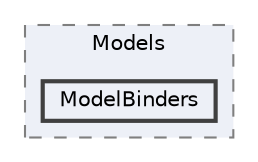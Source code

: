 digraph "Web/Modules/EleWise.ELMA.Projects.Web/Models/ModelBinders"
{
 // LATEX_PDF_SIZE
  bgcolor="transparent";
  edge [fontname=Helvetica,fontsize=10,labelfontname=Helvetica,labelfontsize=10];
  node [fontname=Helvetica,fontsize=10,shape=box,height=0.2,width=0.4];
  compound=true
  subgraph clusterdir_6ae4a26f5316fec334fe897751076171 {
    graph [ bgcolor="#edf0f7", pencolor="grey50", label="Models", fontname=Helvetica,fontsize=10 style="filled,dashed", URL="dir_6ae4a26f5316fec334fe897751076171.html",tooltip=""]
  dir_b89d930a4fb52e728c92fc27845d4b32 [label="ModelBinders", fillcolor="#edf0f7", color="grey25", style="filled,bold", URL="dir_b89d930a4fb52e728c92fc27845d4b32.html",tooltip=""];
  }
}
